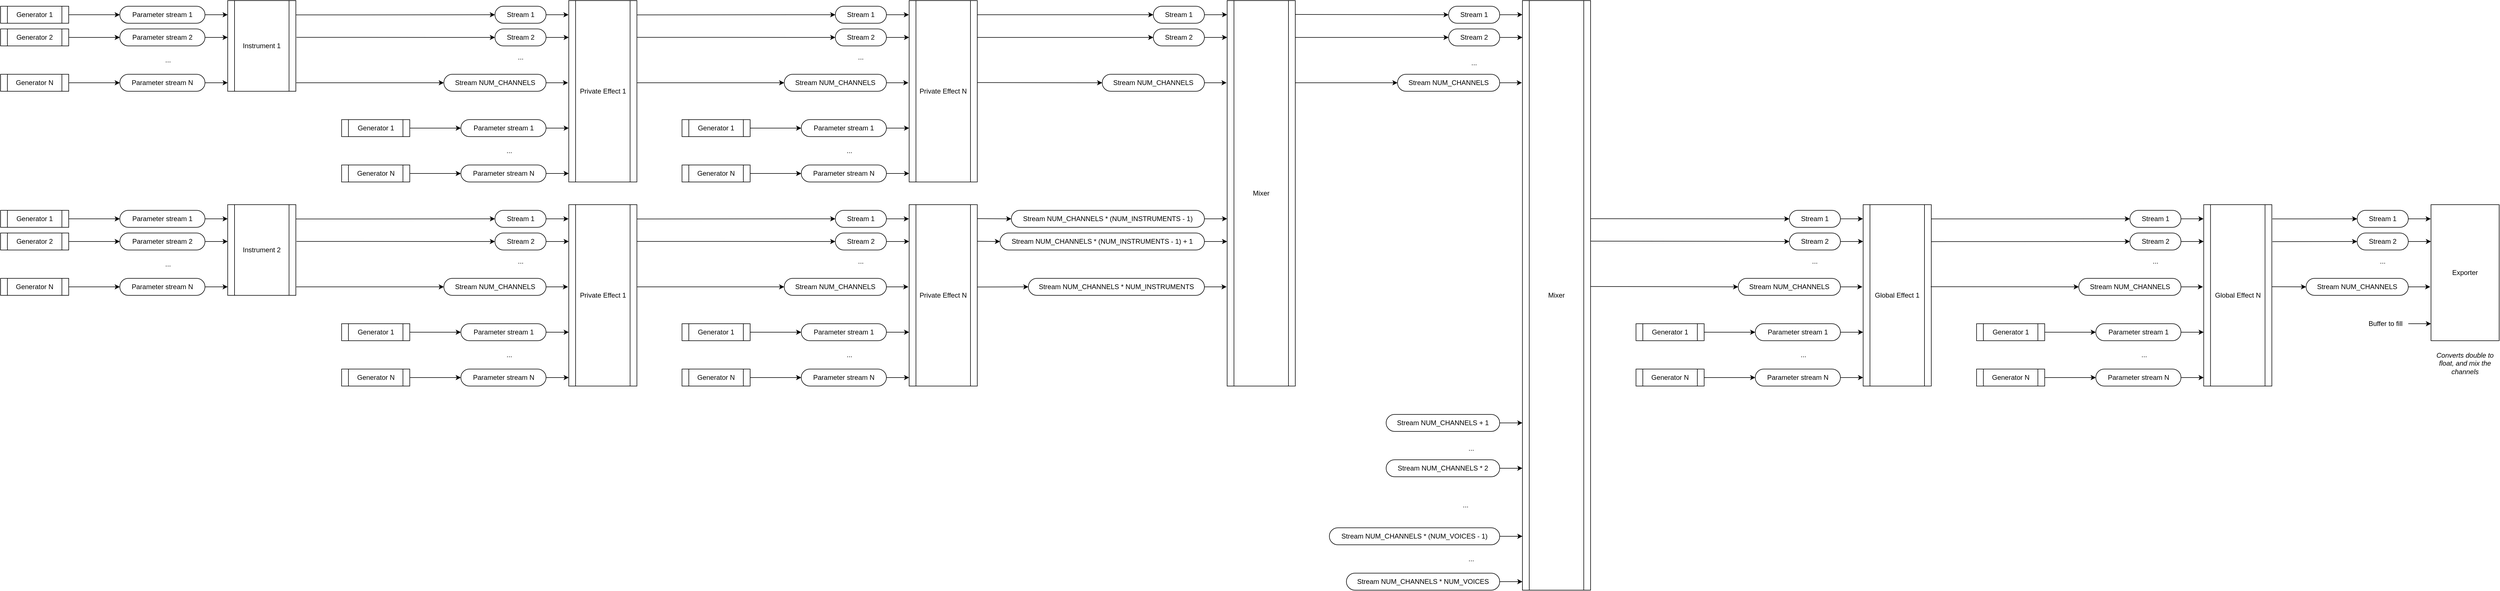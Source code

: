 <mxfile version="12.8.8" type="device"><diagram id="1_DmhCaGnCtng63upso6" name="Page-1"><mxGraphModel dx="6544" dy="3366" grid="1" gridSize="10" guides="1" tooltips="1" connect="1" arrows="1" fold="1" page="1" pageScale="1" pageWidth="827" pageHeight="1169" math="0" shadow="0"><root><mxCell id="0"/><mxCell id="1" parent="0"/><mxCell id="P_JNSoN-QVaHis2Sg9eI-63" style="edgeStyle=orthogonalEdgeStyle;rounded=0;orthogonalLoop=1;jettySize=auto;html=1;exitX=1;exitY=0.5;exitDx=0;exitDy=0;entryX=-0.003;entryY=0.079;entryDx=0;entryDy=0;entryPerimeter=0;" edge="1" parent="1" source="P_JNSoN-QVaHis2Sg9eI-11" target="P_JNSoN-QVaHis2Sg9eI-51"><mxGeometry relative="1" as="geometry"/></mxCell><mxCell id="P_JNSoN-QVaHis2Sg9eI-11" value="Stream 1" style="whiteSpace=wrap;html=1;rounded=1;arcSize=50;align=center;verticalAlign=middle;container=1;recursiveResize=0;strokeWidth=1;autosize=1;spacing=4;treeFolding=1;treeMoving=1;" vertex="1" parent="1"><mxGeometry x="1190" y="330" width="90" height="30" as="geometry"/></mxCell><mxCell id="P_JNSoN-QVaHis2Sg9eI-64" style="edgeStyle=orthogonalEdgeStyle;rounded=0;orthogonalLoop=1;jettySize=auto;html=1;exitX=1;exitY=0.5;exitDx=0;exitDy=0;entryX=0;entryY=0.203;entryDx=0;entryDy=0;entryPerimeter=0;" edge="1" parent="1" source="P_JNSoN-QVaHis2Sg9eI-13" target="P_JNSoN-QVaHis2Sg9eI-51"><mxGeometry relative="1" as="geometry"/></mxCell><mxCell id="P_JNSoN-QVaHis2Sg9eI-13" value="Stream 2" style="whiteSpace=wrap;html=1;rounded=1;arcSize=50;align=center;verticalAlign=middle;container=1;recursiveResize=0;strokeWidth=1;autosize=1;spacing=4;treeFolding=1;treeMoving=1;" vertex="1" parent="1"><mxGeometry x="1190" y="370" width="90" height="30" as="geometry"/></mxCell><mxCell id="P_JNSoN-QVaHis2Sg9eI-14" value="Mixer" style="shape=process;whiteSpace=wrap;html=1;backgroundOutline=1;" vertex="1" parent="1"><mxGeometry x="720" y="-40" width="120" height="1040" as="geometry"/></mxCell><mxCell id="P_JNSoN-QVaHis2Sg9eI-15" value="" style="endArrow=classic;html=1;entryX=0;entryY=0.5;entryDx=0;entryDy=0;exitX=1;exitY=0.37;exitDx=0;exitDy=0;exitPerimeter=0;" edge="1" parent="1" source="P_JNSoN-QVaHis2Sg9eI-14" target="P_JNSoN-QVaHis2Sg9eI-11"><mxGeometry width="50" height="50" relative="1" as="geometry"><mxPoint x="840" y="350" as="sourcePoint"/><mxPoint x="500" y="380" as="targetPoint"/></mxGeometry></mxCell><mxCell id="P_JNSoN-QVaHis2Sg9eI-20" value="" style="endArrow=classic;html=1;entryX=0;entryY=0.5;entryDx=0;entryDy=0;exitX=1;exitY=0.408;exitDx=0;exitDy=0;exitPerimeter=0;" edge="1" parent="1" source="P_JNSoN-QVaHis2Sg9eI-14" target="P_JNSoN-QVaHis2Sg9eI-13"><mxGeometry width="50" height="50" relative="1" as="geometry"><mxPoint x="839" y="430" as="sourcePoint"/><mxPoint x="970" y="340" as="targetPoint"/></mxGeometry></mxCell><mxCell id="P_JNSoN-QVaHis2Sg9eI-39" style="edgeStyle=orthogonalEdgeStyle;rounded=0;orthogonalLoop=1;jettySize=auto;html=1;exitX=1;exitY=0.5;exitDx=0;exitDy=0;entryX=0;entryY=0.083;entryDx=0;entryDy=0;entryPerimeter=0;" edge="1" parent="1" source="P_JNSoN-QVaHis2Sg9eI-21"><mxGeometry relative="1" as="geometry"><mxPoint x="720" y="-15.16" as="targetPoint"/></mxGeometry></mxCell><mxCell id="P_JNSoN-QVaHis2Sg9eI-21" value="Stream 1" style="whiteSpace=wrap;html=1;rounded=1;arcSize=50;align=center;verticalAlign=middle;container=1;recursiveResize=0;strokeWidth=1;autosize=1;spacing=4;treeFolding=1;treeMoving=1;" vertex="1" parent="1"><mxGeometry x="590" y="-30" width="90" height="30" as="geometry"/></mxCell><mxCell id="P_JNSoN-QVaHis2Sg9eI-26" style="edgeStyle=orthogonalEdgeStyle;rounded=0;orthogonalLoop=1;jettySize=auto;html=1;exitX=1;exitY=0.5;exitDx=0;exitDy=0;entryX=0;entryY=0.1;entryDx=0;entryDy=0;entryPerimeter=0;" edge="1" parent="1" source="P_JNSoN-QVaHis2Sg9eI-27"><mxGeometry relative="1" as="geometry"><mxPoint x="720" y="25" as="targetPoint"/></mxGeometry></mxCell><mxCell id="P_JNSoN-QVaHis2Sg9eI-27" value="Stream 2" style="whiteSpace=wrap;html=1;rounded=1;arcSize=50;align=center;verticalAlign=middle;container=1;recursiveResize=0;strokeWidth=1;autosize=1;spacing=4;treeFolding=1;treeMoving=1;" vertex="1" parent="1"><mxGeometry x="590" y="10" width="90" height="30" as="geometry"/></mxCell><mxCell id="P_JNSoN-QVaHis2Sg9eI-36" style="edgeStyle=orthogonalEdgeStyle;rounded=0;orthogonalLoop=1;jettySize=auto;html=1;exitX=1;exitY=0.5;exitDx=0;exitDy=0;entryX=-0.008;entryY=0.302;entryDx=0;entryDy=0;entryPerimeter=0;" edge="1" parent="1" source="P_JNSoN-QVaHis2Sg9eI-29"><mxGeometry relative="1" as="geometry"><mxPoint x="719.04" y="104.96" as="targetPoint"/></mxGeometry></mxCell><mxCell id="P_JNSoN-QVaHis2Sg9eI-29" value="Stream NUM_CHANNELS" style="whiteSpace=wrap;html=1;rounded=1;arcSize=50;align=center;verticalAlign=middle;container=1;recursiveResize=0;strokeWidth=1;autosize=1;spacing=4;treeFolding=1;treeMoving=1;" vertex="1" parent="1"><mxGeometry x="500" y="90" width="180" height="30" as="geometry"/></mxCell><mxCell id="P_JNSoN-QVaHis2Sg9eI-32" style="edgeStyle=orthogonalEdgeStyle;rounded=0;orthogonalLoop=1;jettySize=auto;html=1;exitX=1;exitY=0.5;exitDx=0;exitDy=0;entryX=0;entryY=0.1;entryDx=0;entryDy=0;entryPerimeter=0;" edge="1" parent="1" source="P_JNSoN-QVaHis2Sg9eI-33"><mxGeometry relative="1" as="geometry"><mxPoint x="720" y="905" as="targetPoint"/></mxGeometry></mxCell><mxCell id="P_JNSoN-QVaHis2Sg9eI-33" value="Stream NUM_CHANNELS * (NUM_VOICES - 1)" style="whiteSpace=wrap;html=1;rounded=1;arcSize=50;align=center;verticalAlign=middle;container=1;recursiveResize=0;strokeWidth=1;autosize=1;spacing=4;treeFolding=1;treeMoving=1;" vertex="1" parent="1"><mxGeometry x="380" y="890" width="300" height="30" as="geometry"/></mxCell><mxCell id="P_JNSoN-QVaHis2Sg9eI-34" style="edgeStyle=orthogonalEdgeStyle;rounded=0;orthogonalLoop=1;jettySize=auto;html=1;exitX=1;exitY=0.5;exitDx=0;exitDy=0;entryX=0;entryY=0.1;entryDx=0;entryDy=0;entryPerimeter=0;" edge="1" parent="1" source="P_JNSoN-QVaHis2Sg9eI-35"><mxGeometry relative="1" as="geometry"><mxPoint x="720" y="985" as="targetPoint"/></mxGeometry></mxCell><mxCell id="P_JNSoN-QVaHis2Sg9eI-35" value="Stream NUM_CHANNELS * NUM_VOICES" style="whiteSpace=wrap;html=1;rounded=1;arcSize=50;align=center;verticalAlign=middle;container=1;recursiveResize=0;strokeWidth=1;autosize=1;spacing=4;treeFolding=1;treeMoving=1;" vertex="1" parent="1"><mxGeometry x="410" y="970" width="270" height="30" as="geometry"/></mxCell><mxCell id="P_JNSoN-QVaHis2Sg9eI-40" value="..." style="text;html=1;strokeColor=none;fillColor=none;align=center;verticalAlign=middle;whiteSpace=wrap;rounded=0;" vertex="1" parent="1"><mxGeometry x="615" y="60" width="40" height="20" as="geometry"/></mxCell><mxCell id="P_JNSoN-QVaHis2Sg9eI-43" style="edgeStyle=orthogonalEdgeStyle;rounded=0;orthogonalLoop=1;jettySize=auto;html=1;exitX=1;exitY=0.5;exitDx=0;exitDy=0;entryX=-0.008;entryY=0.302;entryDx=0;entryDy=0;entryPerimeter=0;" edge="1" parent="1" source="P_JNSoN-QVaHis2Sg9eI-44"><mxGeometry relative="1" as="geometry"><mxPoint x="720" y="704.96" as="targetPoint"/></mxGeometry></mxCell><mxCell id="P_JNSoN-QVaHis2Sg9eI-44" value="Stream NUM_CHANNELS + 1" style="whiteSpace=wrap;html=1;rounded=1;arcSize=50;align=center;verticalAlign=middle;container=1;recursiveResize=0;strokeWidth=1;autosize=1;spacing=4;treeFolding=1;treeMoving=1;" vertex="1" parent="1"><mxGeometry x="480" y="690" width="200" height="30" as="geometry"/></mxCell><mxCell id="P_JNSoN-QVaHis2Sg9eI-46" value="..." style="text;html=1;strokeColor=none;fillColor=none;align=center;verticalAlign=middle;whiteSpace=wrap;rounded=0;" vertex="1" parent="1"><mxGeometry x="610" y="740" width="40" height="20" as="geometry"/></mxCell><mxCell id="P_JNSoN-QVaHis2Sg9eI-47" style="edgeStyle=orthogonalEdgeStyle;rounded=0;orthogonalLoop=1;jettySize=auto;html=1;exitX=1;exitY=0.5;exitDx=0;exitDy=0;entryX=-0.008;entryY=0.302;entryDx=0;entryDy=0;entryPerimeter=0;" edge="1" parent="1" source="P_JNSoN-QVaHis2Sg9eI-48"><mxGeometry relative="1" as="geometry"><mxPoint x="720" y="784.96" as="targetPoint"/></mxGeometry></mxCell><mxCell id="P_JNSoN-QVaHis2Sg9eI-48" value="Stream NUM_CHANNELS * 2" style="whiteSpace=wrap;html=1;rounded=1;arcSize=50;align=center;verticalAlign=middle;container=1;recursiveResize=0;strokeWidth=1;autosize=1;spacing=4;treeFolding=1;treeMoving=1;" vertex="1" parent="1"><mxGeometry x="480" y="770" width="200" height="30" as="geometry"/></mxCell><mxCell id="P_JNSoN-QVaHis2Sg9eI-51" value="Global Effect 1" style="shape=process;whiteSpace=wrap;html=1;backgroundOutline=1;" vertex="1" parent="1"><mxGeometry x="1320" y="320" width="120" height="320" as="geometry"/></mxCell><mxCell id="P_JNSoN-QVaHis2Sg9eI-52" value="Generator 1" style="shape=process;whiteSpace=wrap;html=1;backgroundOutline=1;" vertex="1" parent="1"><mxGeometry x="920" y="530" width="120" height="30" as="geometry"/></mxCell><mxCell id="P_JNSoN-QVaHis2Sg9eI-58" value="" style="edgeStyle=orthogonalEdgeStyle;rounded=0;orthogonalLoop=1;jettySize=auto;html=1;" edge="1" parent="1" source="P_JNSoN-QVaHis2Sg9eI-53" target="P_JNSoN-QVaHis2Sg9eI-56"><mxGeometry relative="1" as="geometry"/></mxCell><mxCell id="P_JNSoN-QVaHis2Sg9eI-53" value="Generator N" style="shape=process;whiteSpace=wrap;html=1;backgroundOutline=1;" vertex="1" parent="1"><mxGeometry x="920" y="610" width="120" height="30" as="geometry"/></mxCell><mxCell id="P_JNSoN-QVaHis2Sg9eI-59" style="edgeStyle=orthogonalEdgeStyle;rounded=0;orthogonalLoop=1;jettySize=auto;html=1;exitX=1;exitY=0.5;exitDx=0;exitDy=0;entryX=0;entryY=0.703;entryDx=0;entryDy=0;entryPerimeter=0;" edge="1" parent="1" source="P_JNSoN-QVaHis2Sg9eI-55" target="P_JNSoN-QVaHis2Sg9eI-51"><mxGeometry relative="1" as="geometry"/></mxCell><mxCell id="P_JNSoN-QVaHis2Sg9eI-55" value="Parameter stream 1" style="whiteSpace=wrap;html=1;rounded=1;arcSize=50;align=center;verticalAlign=middle;container=1;recursiveResize=0;strokeWidth=1;autosize=1;spacing=4;treeFolding=1;treeMoving=1;" vertex="1" parent="1"><mxGeometry x="1130" y="530" width="150" height="30" as="geometry"/></mxCell><mxCell id="P_JNSoN-QVaHis2Sg9eI-61" style="edgeStyle=orthogonalEdgeStyle;rounded=0;orthogonalLoop=1;jettySize=auto;html=1;exitX=1;exitY=0.5;exitDx=0;exitDy=0;entryX=0;entryY=0.953;entryDx=0;entryDy=0;entryPerimeter=0;" edge="1" parent="1" source="P_JNSoN-QVaHis2Sg9eI-56" target="P_JNSoN-QVaHis2Sg9eI-51"><mxGeometry relative="1" as="geometry"><mxPoint x="1050" y="630" as="targetPoint"/></mxGeometry></mxCell><mxCell id="P_JNSoN-QVaHis2Sg9eI-56" value="Parameter stream N" style="whiteSpace=wrap;html=1;rounded=1;arcSize=50;align=center;verticalAlign=middle;container=1;recursiveResize=0;strokeWidth=1;autosize=1;spacing=4;treeFolding=1;treeMoving=1;" vertex="1" parent="1"><mxGeometry x="1130" y="610" width="150" height="30" as="geometry"/></mxCell><mxCell id="P_JNSoN-QVaHis2Sg9eI-57" value="" style="endArrow=classic;html=1;exitX=1;exitY=0.5;exitDx=0;exitDy=0;entryX=0;entryY=0.5;entryDx=0;entryDy=0;" edge="1" parent="1" source="P_JNSoN-QVaHis2Sg9eI-52" target="P_JNSoN-QVaHis2Sg9eI-55"><mxGeometry width="50" height="50" relative="1" as="geometry"><mxPoint x="1110" y="730" as="sourcePoint"/><mxPoint x="1160" y="680" as="targetPoint"/></mxGeometry></mxCell><mxCell id="P_JNSoN-QVaHis2Sg9eI-68" style="edgeStyle=orthogonalEdgeStyle;rounded=0;orthogonalLoop=1;jettySize=auto;html=1;exitX=1;exitY=0.5;exitDx=0;exitDy=0;entryX=-0.011;entryY=0.452;entryDx=0;entryDy=0;entryPerimeter=0;" edge="1" parent="1" source="P_JNSoN-QVaHis2Sg9eI-65" target="P_JNSoN-QVaHis2Sg9eI-51"><mxGeometry relative="1" as="geometry"/></mxCell><mxCell id="P_JNSoN-QVaHis2Sg9eI-65" value="Stream NUM_CHANNELS" style="whiteSpace=wrap;html=1;rounded=1;arcSize=50;align=center;verticalAlign=middle;container=1;recursiveResize=0;strokeWidth=1;autosize=1;spacing=4;treeFolding=1;treeMoving=1;" vertex="1" parent="1"><mxGeometry x="1100" y="450" width="180" height="30" as="geometry"/></mxCell><mxCell id="P_JNSoN-QVaHis2Sg9eI-66" value="..." style="text;html=1;strokeColor=none;fillColor=none;align=center;verticalAlign=middle;whiteSpace=wrap;rounded=0;" vertex="1" parent="1"><mxGeometry x="1215" y="410" width="40" height="20" as="geometry"/></mxCell><mxCell id="P_JNSoN-QVaHis2Sg9eI-67" value="..." style="text;html=1;strokeColor=none;fillColor=none;align=center;verticalAlign=middle;whiteSpace=wrap;rounded=0;" vertex="1" parent="1"><mxGeometry x="1195" y="575" width="40" height="20" as="geometry"/></mxCell><mxCell id="P_JNSoN-QVaHis2Sg9eI-69" value="" style="endArrow=classic;html=1;exitX=1;exitY=0.485;exitDx=0;exitDy=0;exitPerimeter=0;entryX=0;entryY=0.5;entryDx=0;entryDy=0;" edge="1" parent="1" source="P_JNSoN-QVaHis2Sg9eI-14" target="P_JNSoN-QVaHis2Sg9eI-65"><mxGeometry width="50" height="50" relative="1" as="geometry"><mxPoint x="870" y="490" as="sourcePoint"/><mxPoint x="920" y="440" as="targetPoint"/></mxGeometry></mxCell><mxCell id="P_JNSoN-QVaHis2Sg9eI-114" value="..." style="text;html=1;strokeColor=none;fillColor=none;align=center;verticalAlign=middle;whiteSpace=wrap;rounded=0;" vertex="1" parent="1"><mxGeometry x="600" y="840" width="40" height="20" as="geometry"/></mxCell><mxCell id="P_JNSoN-QVaHis2Sg9eI-115" style="edgeStyle=orthogonalEdgeStyle;rounded=0;orthogonalLoop=1;jettySize=auto;html=1;exitX=1;exitY=0.5;exitDx=0;exitDy=0;entryX=-0.003;entryY=0.079;entryDx=0;entryDy=0;entryPerimeter=0;" edge="1" parent="1" source="P_JNSoN-QVaHis2Sg9eI-116" target="P_JNSoN-QVaHis2Sg9eI-121"><mxGeometry relative="1" as="geometry"/></mxCell><mxCell id="P_JNSoN-QVaHis2Sg9eI-116" value="Stream 1" style="whiteSpace=wrap;html=1;rounded=1;arcSize=50;align=center;verticalAlign=middle;container=1;recursiveResize=0;strokeWidth=1;autosize=1;spacing=4;treeFolding=1;treeMoving=1;" vertex="1" parent="1"><mxGeometry x="1789.72" y="330" width="90" height="30" as="geometry"/></mxCell><mxCell id="P_JNSoN-QVaHis2Sg9eI-117" style="edgeStyle=orthogonalEdgeStyle;rounded=0;orthogonalLoop=1;jettySize=auto;html=1;exitX=1;exitY=0.5;exitDx=0;exitDy=0;entryX=0;entryY=0.203;entryDx=0;entryDy=0;entryPerimeter=0;" edge="1" parent="1" source="P_JNSoN-QVaHis2Sg9eI-118" target="P_JNSoN-QVaHis2Sg9eI-121"><mxGeometry relative="1" as="geometry"/></mxCell><mxCell id="P_JNSoN-QVaHis2Sg9eI-118" value="Stream 2" style="whiteSpace=wrap;html=1;rounded=1;arcSize=50;align=center;verticalAlign=middle;container=1;recursiveResize=0;strokeWidth=1;autosize=1;spacing=4;treeFolding=1;treeMoving=1;" vertex="1" parent="1"><mxGeometry x="1789.72" y="370" width="90" height="30" as="geometry"/></mxCell><mxCell id="P_JNSoN-QVaHis2Sg9eI-119" value="" style="endArrow=classic;html=1;entryX=0;entryY=0.5;entryDx=0;entryDy=0;exitX=1.003;exitY=0.433;exitDx=0;exitDy=0;exitPerimeter=0;" edge="1" parent="1" target="P_JNSoN-QVaHis2Sg9eI-116"><mxGeometry width="50" height="50" relative="1" as="geometry"><mxPoint x="1440.08" y="345.16" as="sourcePoint"/><mxPoint x="1099.72" y="380" as="targetPoint"/></mxGeometry></mxCell><mxCell id="P_JNSoN-QVaHis2Sg9eI-120" value="" style="endArrow=classic;html=1;entryX=0;entryY=0.5;entryDx=0;entryDy=0;exitX=1.003;exitY=0.51;exitDx=0;exitDy=0;exitPerimeter=0;" edge="1" parent="1" target="P_JNSoN-QVaHis2Sg9eI-118"><mxGeometry width="50" height="50" relative="1" as="geometry"><mxPoint x="1440.08" y="385.2" as="sourcePoint"/><mxPoint x="1569.72" y="340" as="targetPoint"/></mxGeometry></mxCell><mxCell id="P_JNSoN-QVaHis2Sg9eI-121" value="Global Effect N" style="shape=process;whiteSpace=wrap;html=1;backgroundOutline=1;" vertex="1" parent="1"><mxGeometry x="1919.72" y="320" width="120" height="320" as="geometry"/></mxCell><mxCell id="P_JNSoN-QVaHis2Sg9eI-122" value="Generator 1" style="shape=process;whiteSpace=wrap;html=1;backgroundOutline=1;" vertex="1" parent="1"><mxGeometry x="1519.72" y="530" width="120" height="30" as="geometry"/></mxCell><mxCell id="P_JNSoN-QVaHis2Sg9eI-123" value="" style="edgeStyle=orthogonalEdgeStyle;rounded=0;orthogonalLoop=1;jettySize=auto;html=1;" edge="1" parent="1" source="P_JNSoN-QVaHis2Sg9eI-124" target="P_JNSoN-QVaHis2Sg9eI-128"><mxGeometry relative="1" as="geometry"/></mxCell><mxCell id="P_JNSoN-QVaHis2Sg9eI-124" value="Generator N" style="shape=process;whiteSpace=wrap;html=1;backgroundOutline=1;" vertex="1" parent="1"><mxGeometry x="1519.72" y="610" width="120" height="30" as="geometry"/></mxCell><mxCell id="P_JNSoN-QVaHis2Sg9eI-125" style="edgeStyle=orthogonalEdgeStyle;rounded=0;orthogonalLoop=1;jettySize=auto;html=1;exitX=1;exitY=0.5;exitDx=0;exitDy=0;entryX=0;entryY=0.703;entryDx=0;entryDy=0;entryPerimeter=0;" edge="1" parent="1" source="P_JNSoN-QVaHis2Sg9eI-126" target="P_JNSoN-QVaHis2Sg9eI-121"><mxGeometry relative="1" as="geometry"/></mxCell><mxCell id="P_JNSoN-QVaHis2Sg9eI-126" value="Parameter stream 1" style="whiteSpace=wrap;html=1;rounded=1;arcSize=50;align=center;verticalAlign=middle;container=1;recursiveResize=0;strokeWidth=1;autosize=1;spacing=4;treeFolding=1;treeMoving=1;" vertex="1" parent="1"><mxGeometry x="1729.72" y="530" width="150" height="30" as="geometry"/></mxCell><mxCell id="P_JNSoN-QVaHis2Sg9eI-127" style="edgeStyle=orthogonalEdgeStyle;rounded=0;orthogonalLoop=1;jettySize=auto;html=1;exitX=1;exitY=0.5;exitDx=0;exitDy=0;entryX=0;entryY=0.953;entryDx=0;entryDy=0;entryPerimeter=0;" edge="1" parent="1" source="P_JNSoN-QVaHis2Sg9eI-128" target="P_JNSoN-QVaHis2Sg9eI-121"><mxGeometry relative="1" as="geometry"><mxPoint x="1649.72" y="630" as="targetPoint"/></mxGeometry></mxCell><mxCell id="P_JNSoN-QVaHis2Sg9eI-128" value="Parameter stream N" style="whiteSpace=wrap;html=1;rounded=1;arcSize=50;align=center;verticalAlign=middle;container=1;recursiveResize=0;strokeWidth=1;autosize=1;spacing=4;treeFolding=1;treeMoving=1;" vertex="1" parent="1"><mxGeometry x="1729.72" y="610" width="150" height="30" as="geometry"/></mxCell><mxCell id="P_JNSoN-QVaHis2Sg9eI-129" value="" style="endArrow=classic;html=1;exitX=1;exitY=0.5;exitDx=0;exitDy=0;entryX=0;entryY=0.5;entryDx=0;entryDy=0;" edge="1" parent="1" source="P_JNSoN-QVaHis2Sg9eI-122" target="P_JNSoN-QVaHis2Sg9eI-126"><mxGeometry width="50" height="50" relative="1" as="geometry"><mxPoint x="1709.72" y="730" as="sourcePoint"/><mxPoint x="1759.72" y="680" as="targetPoint"/></mxGeometry></mxCell><mxCell id="P_JNSoN-QVaHis2Sg9eI-130" style="edgeStyle=orthogonalEdgeStyle;rounded=0;orthogonalLoop=1;jettySize=auto;html=1;exitX=1;exitY=0.5;exitDx=0;exitDy=0;entryX=-0.011;entryY=0.452;entryDx=0;entryDy=0;entryPerimeter=0;" edge="1" parent="1" source="P_JNSoN-QVaHis2Sg9eI-131" target="P_JNSoN-QVaHis2Sg9eI-121"><mxGeometry relative="1" as="geometry"/></mxCell><mxCell id="P_JNSoN-QVaHis2Sg9eI-131" value="Stream NUM_CHANNELS" style="whiteSpace=wrap;html=1;rounded=1;arcSize=50;align=center;verticalAlign=middle;container=1;recursiveResize=0;strokeWidth=1;autosize=1;spacing=4;treeFolding=1;treeMoving=1;" vertex="1" parent="1"><mxGeometry x="1699.72" y="450" width="180" height="30" as="geometry"/></mxCell><mxCell id="P_JNSoN-QVaHis2Sg9eI-132" value="..." style="text;html=1;strokeColor=none;fillColor=none;align=center;verticalAlign=middle;whiteSpace=wrap;rounded=0;" vertex="1" parent="1"><mxGeometry x="1814.72" y="410" width="40" height="20" as="geometry"/></mxCell><mxCell id="P_JNSoN-QVaHis2Sg9eI-133" value="..." style="text;html=1;strokeColor=none;fillColor=none;align=center;verticalAlign=middle;whiteSpace=wrap;rounded=0;" vertex="1" parent="1"><mxGeometry x="1794.72" y="575" width="40" height="20" as="geometry"/></mxCell><mxCell id="P_JNSoN-QVaHis2Sg9eI-134" value="" style="endArrow=classic;html=1;exitX=0.994;exitY=0.663;exitDx=0;exitDy=0;exitPerimeter=0;entryX=0;entryY=0.5;entryDx=0;entryDy=0;" edge="1" parent="1" target="P_JNSoN-QVaHis2Sg9eI-131"><mxGeometry width="50" height="50" relative="1" as="geometry"><mxPoint x="1439.0" y="464.76" as="sourcePoint"/><mxPoint x="1519.72" y="440" as="targetPoint"/></mxGeometry></mxCell><mxCell id="P_JNSoN-QVaHis2Sg9eI-135" value="..." style="text;html=1;strokeColor=none;fillColor=none;align=center;verticalAlign=middle;whiteSpace=wrap;rounded=0;" vertex="1" parent="1"><mxGeometry x="610" y="935" width="40" height="20" as="geometry"/></mxCell><mxCell id="P_JNSoN-QVaHis2Sg9eI-136" style="edgeStyle=orthogonalEdgeStyle;rounded=0;orthogonalLoop=1;jettySize=auto;html=1;exitX=1;exitY=0.5;exitDx=0;exitDy=0;entryX=-0.003;entryY=0.079;entryDx=0;entryDy=0;entryPerimeter=0;" edge="1" parent="1" source="P_JNSoN-QVaHis2Sg9eI-137"><mxGeometry relative="1" as="geometry"><mxPoint x="2319.64" y="345.28" as="targetPoint"/></mxGeometry></mxCell><mxCell id="P_JNSoN-QVaHis2Sg9eI-137" value="Stream 1" style="whiteSpace=wrap;html=1;rounded=1;arcSize=50;align=center;verticalAlign=middle;container=1;recursiveResize=0;strokeWidth=1;autosize=1;spacing=4;treeFolding=1;treeMoving=1;" vertex="1" parent="1"><mxGeometry x="2190" y="330" width="90" height="30" as="geometry"/></mxCell><mxCell id="P_JNSoN-QVaHis2Sg9eI-138" style="edgeStyle=orthogonalEdgeStyle;rounded=0;orthogonalLoop=1;jettySize=auto;html=1;exitX=1;exitY=0.5;exitDx=0;exitDy=0;entryX=0;entryY=0.203;entryDx=0;entryDy=0;entryPerimeter=0;" edge="1" parent="1" source="P_JNSoN-QVaHis2Sg9eI-139"><mxGeometry relative="1" as="geometry"><mxPoint x="2320.0" y="384.96" as="targetPoint"/></mxGeometry></mxCell><mxCell id="P_JNSoN-QVaHis2Sg9eI-139" value="Stream 2" style="whiteSpace=wrap;html=1;rounded=1;arcSize=50;align=center;verticalAlign=middle;container=1;recursiveResize=0;strokeWidth=1;autosize=1;spacing=4;treeFolding=1;treeMoving=1;" vertex="1" parent="1"><mxGeometry x="2190" y="370" width="90" height="30" as="geometry"/></mxCell><mxCell id="P_JNSoN-QVaHis2Sg9eI-140" value="" style="endArrow=classic;html=1;entryX=0;entryY=0.5;entryDx=0;entryDy=0;exitX=1.003;exitY=0.433;exitDx=0;exitDy=0;exitPerimeter=0;" edge="1" parent="1" target="P_JNSoN-QVaHis2Sg9eI-137"><mxGeometry width="50" height="50" relative="1" as="geometry"><mxPoint x="2040.8" y="345.16" as="sourcePoint"/><mxPoint x="1700.44" y="380" as="targetPoint"/></mxGeometry></mxCell><mxCell id="P_JNSoN-QVaHis2Sg9eI-141" value="" style="endArrow=classic;html=1;entryX=0;entryY=0.5;entryDx=0;entryDy=0;exitX=1.003;exitY=0.51;exitDx=0;exitDy=0;exitPerimeter=0;" edge="1" parent="1" target="P_JNSoN-QVaHis2Sg9eI-139"><mxGeometry width="50" height="50" relative="1" as="geometry"><mxPoint x="2040.8" y="385.2" as="sourcePoint"/><mxPoint x="2170.44" y="340" as="targetPoint"/></mxGeometry></mxCell><mxCell id="P_JNSoN-QVaHis2Sg9eI-142" style="edgeStyle=orthogonalEdgeStyle;rounded=0;orthogonalLoop=1;jettySize=auto;html=1;exitX=1;exitY=0.5;exitDx=0;exitDy=0;entryX=-0.011;entryY=0.452;entryDx=0;entryDy=0;entryPerimeter=0;" edge="1" parent="1" source="P_JNSoN-QVaHis2Sg9eI-143"><mxGeometry relative="1" as="geometry"><mxPoint x="2318.68" y="464.64" as="targetPoint"/></mxGeometry></mxCell><mxCell id="P_JNSoN-QVaHis2Sg9eI-143" value="Stream NUM_CHANNELS" style="whiteSpace=wrap;html=1;rounded=1;arcSize=50;align=center;verticalAlign=middle;container=1;recursiveResize=0;strokeWidth=1;autosize=1;spacing=4;treeFolding=1;treeMoving=1;" vertex="1" parent="1"><mxGeometry x="2100" y="450" width="180" height="30" as="geometry"/></mxCell><mxCell id="P_JNSoN-QVaHis2Sg9eI-144" value="..." style="text;html=1;strokeColor=none;fillColor=none;align=center;verticalAlign=middle;whiteSpace=wrap;rounded=0;" vertex="1" parent="1"><mxGeometry x="2215" y="410" width="40" height="20" as="geometry"/></mxCell><mxCell id="P_JNSoN-QVaHis2Sg9eI-145" value="" style="endArrow=classic;html=1;exitX=0.994;exitY=0.663;exitDx=0;exitDy=0;exitPerimeter=0;entryX=0;entryY=0.5;entryDx=0;entryDy=0;" edge="1" parent="1" target="P_JNSoN-QVaHis2Sg9eI-143"><mxGeometry width="50" height="50" relative="1" as="geometry"><mxPoint x="2039.72" y="464.76" as="sourcePoint"/><mxPoint x="2120.44" y="440" as="targetPoint"/></mxGeometry></mxCell><mxCell id="P_JNSoN-QVaHis2Sg9eI-146" value="Converts double to float, and mix the channels" style="text;html=1;strokeColor=none;fillColor=none;align=center;verticalAlign=middle;whiteSpace=wrap;rounded=0;fontStyle=2" vertex="1" parent="1"><mxGeometry x="2320" y="575" width="120" height="50" as="geometry"/></mxCell><mxCell id="P_JNSoN-QVaHis2Sg9eI-147" value="Exporter" style="rounded=0;whiteSpace=wrap;html=1;" vertex="1" parent="1"><mxGeometry x="2320" y="320" width="120" height="240" as="geometry"/></mxCell><mxCell id="P_JNSoN-QVaHis2Sg9eI-148" value="Buffer to fill" style="text;html=1;strokeColor=none;fillColor=none;align=center;verticalAlign=middle;whiteSpace=wrap;rounded=0;" vertex="1" parent="1"><mxGeometry x="2200" y="520" width="80" height="20" as="geometry"/></mxCell><mxCell id="P_JNSoN-QVaHis2Sg9eI-150" value="" style="endArrow=classic;html=1;exitX=1;exitY=0.5;exitDx=0;exitDy=0;" edge="1" parent="1" source="P_JNSoN-QVaHis2Sg9eI-148"><mxGeometry width="50" height="50" relative="1" as="geometry"><mxPoint x="2280" y="600" as="sourcePoint"/><mxPoint x="2320" y="530" as="targetPoint"/></mxGeometry></mxCell><mxCell id="P_JNSoN-QVaHis2Sg9eI-160" value="" style="endArrow=classic;html=1;entryX=0;entryY=0.5;entryDx=0;entryDy=0;" edge="1" parent="1" target="P_JNSoN-QVaHis2Sg9eI-27"><mxGeometry width="50" height="50" relative="1" as="geometry"><mxPoint x="320" y="25" as="sourcePoint"/><mxPoint x="370" y="160" as="targetPoint"/></mxGeometry></mxCell><mxCell id="P_JNSoN-QVaHis2Sg9eI-161" value="" style="endArrow=classic;html=1;entryX=0;entryY=0.5;entryDx=0;entryDy=0;" edge="1" parent="1" target="P_JNSoN-QVaHis2Sg9eI-29"><mxGeometry width="50" height="50" relative="1" as="geometry"><mxPoint x="319" y="105" as="sourcePoint"/><mxPoint x="430" y="290" as="targetPoint"/></mxGeometry></mxCell><mxCell id="P_JNSoN-QVaHis2Sg9eI-166" value="" style="endArrow=classic;html=1;entryX=0;entryY=0.5;entryDx=0;entryDy=0;exitX=1.001;exitY=0.036;exitDx=0;exitDy=0;exitPerimeter=0;" edge="1" parent="1" source="P_JNSoN-QVaHis2Sg9eI-153" target="P_JNSoN-QVaHis2Sg9eI-21"><mxGeometry width="50" height="50" relative="1" as="geometry"><mxPoint x="330" y="-15" as="sourcePoint"/><mxPoint x="490" y="250" as="targetPoint"/></mxGeometry></mxCell><mxCell id="P_JNSoN-QVaHis2Sg9eI-167" style="edgeStyle=orthogonalEdgeStyle;rounded=0;orthogonalLoop=1;jettySize=auto;html=1;exitX=1;exitY=0.5;exitDx=0;exitDy=0;entryX=0;entryY=0.083;entryDx=0;entryDy=0;entryPerimeter=0;" edge="1" parent="1" source="P_JNSoN-QVaHis2Sg9eI-168"><mxGeometry relative="1" as="geometry"><mxPoint x="200" y="-15.16" as="targetPoint"/></mxGeometry></mxCell><mxCell id="P_JNSoN-QVaHis2Sg9eI-168" value="Stream 1" style="whiteSpace=wrap;html=1;rounded=1;arcSize=50;align=center;verticalAlign=middle;container=1;recursiveResize=0;strokeWidth=1;autosize=1;spacing=4;treeFolding=1;treeMoving=1;" vertex="1" parent="1"><mxGeometry x="70" y="-30" width="90" height="30" as="geometry"/></mxCell><mxCell id="P_JNSoN-QVaHis2Sg9eI-169" style="edgeStyle=orthogonalEdgeStyle;rounded=0;orthogonalLoop=1;jettySize=auto;html=1;exitX=1;exitY=0.5;exitDx=0;exitDy=0;entryX=0;entryY=0.1;entryDx=0;entryDy=0;entryPerimeter=0;" edge="1" parent="1" source="P_JNSoN-QVaHis2Sg9eI-170"><mxGeometry relative="1" as="geometry"><mxPoint x="200" y="25" as="targetPoint"/></mxGeometry></mxCell><mxCell id="P_JNSoN-QVaHis2Sg9eI-170" value="Stream 2" style="whiteSpace=wrap;html=1;rounded=1;arcSize=50;align=center;verticalAlign=middle;container=1;recursiveResize=0;strokeWidth=1;autosize=1;spacing=4;treeFolding=1;treeMoving=1;" vertex="1" parent="1"><mxGeometry x="70" y="10" width="90" height="30" as="geometry"/></mxCell><mxCell id="P_JNSoN-QVaHis2Sg9eI-171" style="edgeStyle=orthogonalEdgeStyle;rounded=0;orthogonalLoop=1;jettySize=auto;html=1;exitX=1;exitY=0.5;exitDx=0;exitDy=0;entryX=-0.008;entryY=0.302;entryDx=0;entryDy=0;entryPerimeter=0;" edge="1" parent="1" source="P_JNSoN-QVaHis2Sg9eI-172"><mxGeometry relative="1" as="geometry"><mxPoint x="199.04" y="104.96" as="targetPoint"/></mxGeometry></mxCell><mxCell id="P_JNSoN-QVaHis2Sg9eI-172" value="Stream NUM_CHANNELS" style="whiteSpace=wrap;html=1;rounded=1;arcSize=50;align=center;verticalAlign=middle;container=1;recursiveResize=0;strokeWidth=1;autosize=1;spacing=4;treeFolding=1;treeMoving=1;" vertex="1" parent="1"><mxGeometry x="-20" y="90" width="180" height="30" as="geometry"/></mxCell><mxCell id="P_JNSoN-QVaHis2Sg9eI-173" style="edgeStyle=orthogonalEdgeStyle;rounded=0;orthogonalLoop=1;jettySize=auto;html=1;exitX=1;exitY=0.5;exitDx=0;exitDy=0;entryX=0;entryY=0.083;entryDx=0;entryDy=0;entryPerimeter=0;" edge="1" parent="1" source="P_JNSoN-QVaHis2Sg9eI-174"><mxGeometry relative="1" as="geometry"><mxPoint x="200" y="344.84" as="targetPoint"/></mxGeometry></mxCell><mxCell id="P_JNSoN-QVaHis2Sg9eI-174" value="Stream NUM_CHANNELS * (NUM_INSTRUMENTS - 1)" style="whiteSpace=wrap;html=1;rounded=1;arcSize=50;align=center;verticalAlign=middle;container=1;recursiveResize=0;strokeWidth=1;autosize=1;spacing=4;treeFolding=1;treeMoving=1;" vertex="1" parent="1"><mxGeometry x="-180" y="330" width="340" height="30" as="geometry"/></mxCell><mxCell id="P_JNSoN-QVaHis2Sg9eI-175" style="edgeStyle=orthogonalEdgeStyle;rounded=0;orthogonalLoop=1;jettySize=auto;html=1;exitX=1;exitY=0.5;exitDx=0;exitDy=0;entryX=0;entryY=0.1;entryDx=0;entryDy=0;entryPerimeter=0;" edge="1" parent="1" source="P_JNSoN-QVaHis2Sg9eI-176"><mxGeometry relative="1" as="geometry"><mxPoint x="200" y="385" as="targetPoint"/></mxGeometry></mxCell><mxCell id="P_JNSoN-QVaHis2Sg9eI-176" value="Stream NUM_CHANNELS * (NUM_INSTRUMENTS - 1) + 1" style="whiteSpace=wrap;html=1;rounded=1;arcSize=50;align=center;verticalAlign=middle;container=1;recursiveResize=0;strokeWidth=1;autosize=1;spacing=4;treeFolding=1;treeMoving=1;" vertex="1" parent="1"><mxGeometry x="-200" y="370" width="360" height="30" as="geometry"/></mxCell><mxCell id="P_JNSoN-QVaHis2Sg9eI-177" style="edgeStyle=orthogonalEdgeStyle;rounded=0;orthogonalLoop=1;jettySize=auto;html=1;exitX=1;exitY=0.5;exitDx=0;exitDy=0;entryX=-0.008;entryY=0.302;entryDx=0;entryDy=0;entryPerimeter=0;" edge="1" parent="1" source="P_JNSoN-QVaHis2Sg9eI-178"><mxGeometry relative="1" as="geometry"><mxPoint x="199.04" y="464.96" as="targetPoint"/></mxGeometry></mxCell><mxCell id="P_JNSoN-QVaHis2Sg9eI-178" value="Stream NUM_CHANNELS * NUM_INSTRUMENTS" style="whiteSpace=wrap;html=1;rounded=1;arcSize=50;align=center;verticalAlign=middle;container=1;recursiveResize=0;strokeWidth=1;autosize=1;spacing=4;treeFolding=1;treeMoving=1;" vertex="1" parent="1"><mxGeometry x="-150" y="450" width="310" height="30" as="geometry"/></mxCell><mxCell id="P_JNSoN-QVaHis2Sg9eI-179" value="Private Effect N" style="shape=process;whiteSpace=wrap;html=1;backgroundOutline=1;" vertex="1" parent="1"><mxGeometry x="-360" y="-40" width="120" height="320" as="geometry"/></mxCell><mxCell id="P_JNSoN-QVaHis2Sg9eI-181" style="edgeStyle=orthogonalEdgeStyle;rounded=0;orthogonalLoop=1;jettySize=auto;html=1;exitX=1;exitY=0.5;exitDx=0;exitDy=0;entryX=-0.003;entryY=0.079;entryDx=0;entryDy=0;entryPerimeter=0;" edge="1" parent="1" source="P_JNSoN-QVaHis2Sg9eI-182"><mxGeometry relative="1" as="geometry"><mxPoint x="-360.36" y="-14.72" as="targetPoint"/></mxGeometry></mxCell><mxCell id="P_JNSoN-QVaHis2Sg9eI-182" value="Stream 1" style="whiteSpace=wrap;html=1;rounded=1;arcSize=50;align=center;verticalAlign=middle;container=1;recursiveResize=0;strokeWidth=1;autosize=1;spacing=4;treeFolding=1;treeMoving=1;" vertex="1" parent="1"><mxGeometry x="-490" y="-30" width="90" height="30" as="geometry"/></mxCell><mxCell id="P_JNSoN-QVaHis2Sg9eI-183" style="edgeStyle=orthogonalEdgeStyle;rounded=0;orthogonalLoop=1;jettySize=auto;html=1;exitX=1;exitY=0.5;exitDx=0;exitDy=0;entryX=0;entryY=0.203;entryDx=0;entryDy=0;entryPerimeter=0;" edge="1" parent="1" source="P_JNSoN-QVaHis2Sg9eI-184"><mxGeometry relative="1" as="geometry"><mxPoint x="-360" y="24.96" as="targetPoint"/></mxGeometry></mxCell><mxCell id="P_JNSoN-QVaHis2Sg9eI-184" value="Stream 2" style="whiteSpace=wrap;html=1;rounded=1;arcSize=50;align=center;verticalAlign=middle;container=1;recursiveResize=0;strokeWidth=1;autosize=1;spacing=4;treeFolding=1;treeMoving=1;" vertex="1" parent="1"><mxGeometry x="-490" y="10" width="90" height="30" as="geometry"/></mxCell><mxCell id="P_JNSoN-QVaHis2Sg9eI-185" value="" style="endArrow=classic;html=1;entryX=0;entryY=0.5;entryDx=0;entryDy=0;exitX=0.995;exitY=0.256;exitDx=0;exitDy=0;exitPerimeter=0;" edge="1" parent="1" target="P_JNSoN-QVaHis2Sg9eI-182"><mxGeometry width="50" height="50" relative="1" as="geometry"><mxPoint x="-840.6" y="-14.72" as="sourcePoint"/><mxPoint x="-1180" y="20" as="targetPoint"/></mxGeometry></mxCell><mxCell id="P_JNSoN-QVaHis2Sg9eI-186" value="" style="endArrow=classic;html=1;entryX=0;entryY=0.5;entryDx=0;entryDy=0;exitX=1.005;exitY=0.301;exitDx=0;exitDy=0;exitPerimeter=0;" edge="1" parent="1" target="P_JNSoN-QVaHis2Sg9eI-184"><mxGeometry width="50" height="50" relative="1" as="geometry"><mxPoint x="-839.4" y="24.88" as="sourcePoint"/><mxPoint x="-710" y="-20" as="targetPoint"/></mxGeometry></mxCell><mxCell id="P_JNSoN-QVaHis2Sg9eI-187" value="Generator 1" style="shape=process;whiteSpace=wrap;html=1;backgroundOutline=1;" vertex="1" parent="1"><mxGeometry x="-760" y="170" width="120" height="30" as="geometry"/></mxCell><mxCell id="P_JNSoN-QVaHis2Sg9eI-188" value="" style="edgeStyle=orthogonalEdgeStyle;rounded=0;orthogonalLoop=1;jettySize=auto;html=1;" edge="1" parent="1" source="P_JNSoN-QVaHis2Sg9eI-189" target="P_JNSoN-QVaHis2Sg9eI-193"><mxGeometry relative="1" as="geometry"/></mxCell><mxCell id="P_JNSoN-QVaHis2Sg9eI-189" value="Generator N" style="shape=process;whiteSpace=wrap;html=1;backgroundOutline=1;" vertex="1" parent="1"><mxGeometry x="-760" y="250" width="120" height="30" as="geometry"/></mxCell><mxCell id="P_JNSoN-QVaHis2Sg9eI-190" style="edgeStyle=orthogonalEdgeStyle;rounded=0;orthogonalLoop=1;jettySize=auto;html=1;exitX=1;exitY=0.5;exitDx=0;exitDy=0;entryX=0;entryY=0.703;entryDx=0;entryDy=0;entryPerimeter=0;" edge="1" parent="1" source="P_JNSoN-QVaHis2Sg9eI-191"><mxGeometry relative="1" as="geometry"><mxPoint x="-360" y="184.96" as="targetPoint"/></mxGeometry></mxCell><mxCell id="P_JNSoN-QVaHis2Sg9eI-191" value="Parameter stream 1" style="whiteSpace=wrap;html=1;rounded=1;arcSize=50;align=center;verticalAlign=middle;container=1;recursiveResize=0;strokeWidth=1;autosize=1;spacing=4;treeFolding=1;treeMoving=1;" vertex="1" parent="1"><mxGeometry x="-550" y="170" width="150" height="30" as="geometry"/></mxCell><mxCell id="P_JNSoN-QVaHis2Sg9eI-192" style="edgeStyle=orthogonalEdgeStyle;rounded=0;orthogonalLoop=1;jettySize=auto;html=1;exitX=1;exitY=0.5;exitDx=0;exitDy=0;entryX=0;entryY=0.953;entryDx=0;entryDy=0;entryPerimeter=0;" edge="1" parent="1" source="P_JNSoN-QVaHis2Sg9eI-193"><mxGeometry relative="1" as="geometry"><mxPoint x="-360" y="264.96" as="targetPoint"/></mxGeometry></mxCell><mxCell id="P_JNSoN-QVaHis2Sg9eI-193" value="Parameter stream N" style="whiteSpace=wrap;html=1;rounded=1;arcSize=50;align=center;verticalAlign=middle;container=1;recursiveResize=0;strokeWidth=1;autosize=1;spacing=4;treeFolding=1;treeMoving=1;" vertex="1" parent="1"><mxGeometry x="-550" y="250" width="150" height="30" as="geometry"/></mxCell><mxCell id="P_JNSoN-QVaHis2Sg9eI-194" value="" style="endArrow=classic;html=1;exitX=1;exitY=0.5;exitDx=0;exitDy=0;entryX=0;entryY=0.5;entryDx=0;entryDy=0;" edge="1" parent="1" source="P_JNSoN-QVaHis2Sg9eI-187" target="P_JNSoN-QVaHis2Sg9eI-191"><mxGeometry width="50" height="50" relative="1" as="geometry"><mxPoint x="-570" y="370" as="sourcePoint"/><mxPoint x="-520" y="320" as="targetPoint"/></mxGeometry></mxCell><mxCell id="P_JNSoN-QVaHis2Sg9eI-195" style="edgeStyle=orthogonalEdgeStyle;rounded=0;orthogonalLoop=1;jettySize=auto;html=1;exitX=1;exitY=0.5;exitDx=0;exitDy=0;entryX=-0.011;entryY=0.452;entryDx=0;entryDy=0;entryPerimeter=0;" edge="1" parent="1" source="P_JNSoN-QVaHis2Sg9eI-196"><mxGeometry relative="1" as="geometry"><mxPoint x="-361.32" y="104.64" as="targetPoint"/></mxGeometry></mxCell><mxCell id="P_JNSoN-QVaHis2Sg9eI-196" value="Stream NUM_CHANNELS" style="whiteSpace=wrap;html=1;rounded=1;arcSize=50;align=center;verticalAlign=middle;container=1;recursiveResize=0;strokeWidth=1;autosize=1;spacing=4;treeFolding=1;treeMoving=1;" vertex="1" parent="1"><mxGeometry x="-580" y="90" width="180" height="30" as="geometry"/></mxCell><mxCell id="P_JNSoN-QVaHis2Sg9eI-197" value="..." style="text;html=1;strokeColor=none;fillColor=none;align=center;verticalAlign=middle;whiteSpace=wrap;rounded=0;" vertex="1" parent="1"><mxGeometry x="-465" y="50" width="40" height="20" as="geometry"/></mxCell><mxCell id="P_JNSoN-QVaHis2Sg9eI-198" value="..." style="text;html=1;strokeColor=none;fillColor=none;align=center;verticalAlign=middle;whiteSpace=wrap;rounded=0;" vertex="1" parent="1"><mxGeometry x="-485" y="215" width="40" height="20" as="geometry"/></mxCell><mxCell id="P_JNSoN-QVaHis2Sg9eI-199" value="" style="endArrow=classic;html=1;exitX=1.002;exitY=0.392;exitDx=0;exitDy=0;exitPerimeter=0;entryX=0;entryY=0.5;entryDx=0;entryDy=0;" edge="1" parent="1" target="P_JNSoN-QVaHis2Sg9eI-196"><mxGeometry width="50" height="50" relative="1" as="geometry"><mxPoint x="-839.76" y="104.96" as="sourcePoint"/><mxPoint x="-760" y="80" as="targetPoint"/></mxGeometry></mxCell><mxCell id="P_JNSoN-QVaHis2Sg9eI-200" value="Private Effect 1" style="shape=process;whiteSpace=wrap;html=1;backgroundOutline=1;" vertex="1" parent="1"><mxGeometry x="-959.4" y="-40" width="120" height="320" as="geometry"/></mxCell><mxCell id="P_JNSoN-QVaHis2Sg9eI-201" style="edgeStyle=orthogonalEdgeStyle;rounded=0;orthogonalLoop=1;jettySize=auto;html=1;exitX=1;exitY=0.5;exitDx=0;exitDy=0;entryX=-0.003;entryY=0.079;entryDx=0;entryDy=0;entryPerimeter=0;" edge="1" parent="1" source="P_JNSoN-QVaHis2Sg9eI-202"><mxGeometry relative="1" as="geometry"><mxPoint x="-959.76" y="-14.72" as="targetPoint"/></mxGeometry></mxCell><mxCell id="P_JNSoN-QVaHis2Sg9eI-202" value="Stream 1" style="whiteSpace=wrap;html=1;rounded=1;arcSize=50;align=center;verticalAlign=middle;container=1;recursiveResize=0;strokeWidth=1;autosize=1;spacing=4;treeFolding=1;treeMoving=1;" vertex="1" parent="1"><mxGeometry x="-1089.4" y="-30" width="90" height="30" as="geometry"/></mxCell><mxCell id="P_JNSoN-QVaHis2Sg9eI-203" style="edgeStyle=orthogonalEdgeStyle;rounded=0;orthogonalLoop=1;jettySize=auto;html=1;exitX=1;exitY=0.5;exitDx=0;exitDy=0;entryX=0;entryY=0.203;entryDx=0;entryDy=0;entryPerimeter=0;" edge="1" parent="1" source="P_JNSoN-QVaHis2Sg9eI-204"><mxGeometry relative="1" as="geometry"><mxPoint x="-959.4" y="24.96" as="targetPoint"/></mxGeometry></mxCell><mxCell id="P_JNSoN-QVaHis2Sg9eI-204" value="Stream 2" style="whiteSpace=wrap;html=1;rounded=1;arcSize=50;align=center;verticalAlign=middle;container=1;recursiveResize=0;strokeWidth=1;autosize=1;spacing=4;treeFolding=1;treeMoving=1;" vertex="1" parent="1"><mxGeometry x="-1089.4" y="10" width="90" height="30" as="geometry"/></mxCell><mxCell id="P_JNSoN-QVaHis2Sg9eI-205" value="" style="endArrow=classic;html=1;entryX=0;entryY=0.5;entryDx=0;entryDy=0;exitX=0.995;exitY=0.256;exitDx=0;exitDy=0;exitPerimeter=0;" edge="1" parent="1" target="P_JNSoN-QVaHis2Sg9eI-202"><mxGeometry width="50" height="50" relative="1" as="geometry"><mxPoint x="-1440.0" y="-14.72" as="sourcePoint"/><mxPoint x="-1779.4" y="20" as="targetPoint"/></mxGeometry></mxCell><mxCell id="P_JNSoN-QVaHis2Sg9eI-206" value="" style="endArrow=classic;html=1;entryX=0;entryY=0.5;entryDx=0;entryDy=0;exitX=1.005;exitY=0.301;exitDx=0;exitDy=0;exitPerimeter=0;" edge="1" parent="1" target="P_JNSoN-QVaHis2Sg9eI-204"><mxGeometry width="50" height="50" relative="1" as="geometry"><mxPoint x="-1438.8" y="24.88" as="sourcePoint"/><mxPoint x="-1309.4" y="-20" as="targetPoint"/></mxGeometry></mxCell><mxCell id="P_JNSoN-QVaHis2Sg9eI-207" value="Generator 1" style="shape=process;whiteSpace=wrap;html=1;backgroundOutline=1;" vertex="1" parent="1"><mxGeometry x="-1359.4" y="170" width="120" height="30" as="geometry"/></mxCell><mxCell id="P_JNSoN-QVaHis2Sg9eI-208" value="" style="edgeStyle=orthogonalEdgeStyle;rounded=0;orthogonalLoop=1;jettySize=auto;html=1;" edge="1" parent="1" source="P_JNSoN-QVaHis2Sg9eI-209" target="P_JNSoN-QVaHis2Sg9eI-213"><mxGeometry relative="1" as="geometry"/></mxCell><mxCell id="P_JNSoN-QVaHis2Sg9eI-209" value="Generator N" style="shape=process;whiteSpace=wrap;html=1;backgroundOutline=1;" vertex="1" parent="1"><mxGeometry x="-1359.4" y="250" width="120" height="30" as="geometry"/></mxCell><mxCell id="P_JNSoN-QVaHis2Sg9eI-210" style="edgeStyle=orthogonalEdgeStyle;rounded=0;orthogonalLoop=1;jettySize=auto;html=1;exitX=1;exitY=0.5;exitDx=0;exitDy=0;entryX=0;entryY=0.703;entryDx=0;entryDy=0;entryPerimeter=0;" edge="1" parent="1" source="P_JNSoN-QVaHis2Sg9eI-211"><mxGeometry relative="1" as="geometry"><mxPoint x="-959.4" y="184.96" as="targetPoint"/></mxGeometry></mxCell><mxCell id="P_JNSoN-QVaHis2Sg9eI-211" value="Parameter stream 1" style="whiteSpace=wrap;html=1;rounded=1;arcSize=50;align=center;verticalAlign=middle;container=1;recursiveResize=0;strokeWidth=1;autosize=1;spacing=4;treeFolding=1;treeMoving=1;" vertex="1" parent="1"><mxGeometry x="-1149.4" y="170" width="150" height="30" as="geometry"/></mxCell><mxCell id="P_JNSoN-QVaHis2Sg9eI-212" style="edgeStyle=orthogonalEdgeStyle;rounded=0;orthogonalLoop=1;jettySize=auto;html=1;exitX=1;exitY=0.5;exitDx=0;exitDy=0;entryX=0;entryY=0.953;entryDx=0;entryDy=0;entryPerimeter=0;" edge="1" parent="1" source="P_JNSoN-QVaHis2Sg9eI-213"><mxGeometry relative="1" as="geometry"><mxPoint x="-959.4" y="264.96" as="targetPoint"/></mxGeometry></mxCell><mxCell id="P_JNSoN-QVaHis2Sg9eI-213" value="Parameter stream N" style="whiteSpace=wrap;html=1;rounded=1;arcSize=50;align=center;verticalAlign=middle;container=1;recursiveResize=0;strokeWidth=1;autosize=1;spacing=4;treeFolding=1;treeMoving=1;" vertex="1" parent="1"><mxGeometry x="-1149.4" y="250" width="150" height="30" as="geometry"/></mxCell><mxCell id="P_JNSoN-QVaHis2Sg9eI-214" value="" style="endArrow=classic;html=1;exitX=1;exitY=0.5;exitDx=0;exitDy=0;entryX=0;entryY=0.5;entryDx=0;entryDy=0;" edge="1" parent="1" source="P_JNSoN-QVaHis2Sg9eI-207" target="P_JNSoN-QVaHis2Sg9eI-211"><mxGeometry width="50" height="50" relative="1" as="geometry"><mxPoint x="-1169.4" y="370" as="sourcePoint"/><mxPoint x="-1119.4" y="320" as="targetPoint"/></mxGeometry></mxCell><mxCell id="P_JNSoN-QVaHis2Sg9eI-215" style="edgeStyle=orthogonalEdgeStyle;rounded=0;orthogonalLoop=1;jettySize=auto;html=1;exitX=1;exitY=0.5;exitDx=0;exitDy=0;entryX=-0.011;entryY=0.452;entryDx=0;entryDy=0;entryPerimeter=0;" edge="1" parent="1" source="P_JNSoN-QVaHis2Sg9eI-216"><mxGeometry relative="1" as="geometry"><mxPoint x="-960.72" y="104.64" as="targetPoint"/></mxGeometry></mxCell><mxCell id="P_JNSoN-QVaHis2Sg9eI-216" value="Stream NUM_CHANNELS" style="whiteSpace=wrap;html=1;rounded=1;arcSize=50;align=center;verticalAlign=middle;container=1;recursiveResize=0;strokeWidth=1;autosize=1;spacing=4;treeFolding=1;treeMoving=1;" vertex="1" parent="1"><mxGeometry x="-1179.4" y="90" width="180" height="30" as="geometry"/></mxCell><mxCell id="P_JNSoN-QVaHis2Sg9eI-217" value="..." style="text;html=1;strokeColor=none;fillColor=none;align=center;verticalAlign=middle;whiteSpace=wrap;rounded=0;" vertex="1" parent="1"><mxGeometry x="-1064.4" y="50" width="40" height="20" as="geometry"/></mxCell><mxCell id="P_JNSoN-QVaHis2Sg9eI-218" value="..." style="text;html=1;strokeColor=none;fillColor=none;align=center;verticalAlign=middle;whiteSpace=wrap;rounded=0;" vertex="1" parent="1"><mxGeometry x="-1084.4" y="215" width="40" height="20" as="geometry"/></mxCell><mxCell id="P_JNSoN-QVaHis2Sg9eI-219" value="" style="endArrow=classic;html=1;exitX=1.002;exitY=0.392;exitDx=0;exitDy=0;exitPerimeter=0;entryX=0;entryY=0.5;entryDx=0;entryDy=0;" edge="1" parent="1" target="P_JNSoN-QVaHis2Sg9eI-216"><mxGeometry width="50" height="50" relative="1" as="geometry"><mxPoint x="-1439.16" y="104.96" as="sourcePoint"/><mxPoint x="-1359.4" y="80" as="targetPoint"/></mxGeometry></mxCell><mxCell id="P_JNSoN-QVaHis2Sg9eI-220" value="Instrument 1" style="shape=process;whiteSpace=wrap;html=1;backgroundOutline=1;" vertex="1" parent="1"><mxGeometry x="-1560" y="-40" width="120" height="160" as="geometry"/></mxCell><mxCell id="P_JNSoN-QVaHis2Sg9eI-221" value="Generator 2" style="shape=process;whiteSpace=wrap;html=1;backgroundOutline=1;" vertex="1" parent="1"><mxGeometry x="-1960" y="10" width="120" height="30" as="geometry"/></mxCell><mxCell id="P_JNSoN-QVaHis2Sg9eI-222" value="" style="edgeStyle=orthogonalEdgeStyle;rounded=0;orthogonalLoop=1;jettySize=auto;html=1;" edge="1" parent="1" source="P_JNSoN-QVaHis2Sg9eI-223" target="P_JNSoN-QVaHis2Sg9eI-227"><mxGeometry relative="1" as="geometry"/></mxCell><mxCell id="P_JNSoN-QVaHis2Sg9eI-223" value="Generator N" style="shape=process;whiteSpace=wrap;html=1;backgroundOutline=1;" vertex="1" parent="1"><mxGeometry x="-1960" y="90" width="120" height="30" as="geometry"/></mxCell><mxCell id="P_JNSoN-QVaHis2Sg9eI-224" style="edgeStyle=orthogonalEdgeStyle;rounded=0;orthogonalLoop=1;jettySize=auto;html=1;exitX=1;exitY=0.5;exitDx=0;exitDy=0;entryX=0;entryY=0.703;entryDx=0;entryDy=0;entryPerimeter=0;" edge="1" parent="1" source="P_JNSoN-QVaHis2Sg9eI-225"><mxGeometry relative="1" as="geometry"><mxPoint x="-1560" y="24.96" as="targetPoint"/></mxGeometry></mxCell><mxCell id="P_JNSoN-QVaHis2Sg9eI-225" value="Parameter stream 2" style="whiteSpace=wrap;html=1;rounded=1;arcSize=50;align=center;verticalAlign=middle;container=1;recursiveResize=0;strokeWidth=1;autosize=1;spacing=4;treeFolding=1;treeMoving=1;" vertex="1" parent="1"><mxGeometry x="-1750" y="10" width="150" height="30" as="geometry"/></mxCell><mxCell id="P_JNSoN-QVaHis2Sg9eI-226" style="edgeStyle=orthogonalEdgeStyle;rounded=0;orthogonalLoop=1;jettySize=auto;html=1;exitX=1;exitY=0.5;exitDx=0;exitDy=0;entryX=0;entryY=0.953;entryDx=0;entryDy=0;entryPerimeter=0;" edge="1" parent="1" source="P_JNSoN-QVaHis2Sg9eI-227"><mxGeometry relative="1" as="geometry"><mxPoint x="-1560" y="104.96" as="targetPoint"/></mxGeometry></mxCell><mxCell id="P_JNSoN-QVaHis2Sg9eI-227" value="Parameter stream N" style="whiteSpace=wrap;html=1;rounded=1;arcSize=50;align=center;verticalAlign=middle;container=1;recursiveResize=0;strokeWidth=1;autosize=1;spacing=4;treeFolding=1;treeMoving=1;" vertex="1" parent="1"><mxGeometry x="-1750" y="90" width="150" height="30" as="geometry"/></mxCell><mxCell id="P_JNSoN-QVaHis2Sg9eI-228" value="" style="endArrow=classic;html=1;exitX=1;exitY=0.5;exitDx=0;exitDy=0;entryX=0;entryY=0.5;entryDx=0;entryDy=0;" edge="1" parent="1" source="P_JNSoN-QVaHis2Sg9eI-221" target="P_JNSoN-QVaHis2Sg9eI-225"><mxGeometry width="50" height="50" relative="1" as="geometry"><mxPoint x="-1770" y="210" as="sourcePoint"/><mxPoint x="-1720" y="160" as="targetPoint"/></mxGeometry></mxCell><mxCell id="P_JNSoN-QVaHis2Sg9eI-229" value="..." style="text;html=1;strokeColor=none;fillColor=none;align=center;verticalAlign=middle;whiteSpace=wrap;rounded=0;" vertex="1" parent="1"><mxGeometry x="-1685" y="55" width="40" height="20" as="geometry"/></mxCell><mxCell id="P_JNSoN-QVaHis2Sg9eI-230" value="Generator 1" style="shape=process;whiteSpace=wrap;html=1;backgroundOutline=1;" vertex="1" parent="1"><mxGeometry x="-1960" y="-30" width="120" height="30" as="geometry"/></mxCell><mxCell id="P_JNSoN-QVaHis2Sg9eI-231" style="edgeStyle=orthogonalEdgeStyle;rounded=0;orthogonalLoop=1;jettySize=auto;html=1;exitX=1;exitY=0.5;exitDx=0;exitDy=0;entryX=0;entryY=0.703;entryDx=0;entryDy=0;entryPerimeter=0;" edge="1" parent="1" source="P_JNSoN-QVaHis2Sg9eI-232"><mxGeometry relative="1" as="geometry"><mxPoint x="-1560" y="-15.04" as="targetPoint"/></mxGeometry></mxCell><mxCell id="P_JNSoN-QVaHis2Sg9eI-232" value="Parameter stream 1" style="whiteSpace=wrap;html=1;rounded=1;arcSize=50;align=center;verticalAlign=middle;container=1;recursiveResize=0;strokeWidth=1;autosize=1;spacing=4;treeFolding=1;treeMoving=1;" vertex="1" parent="1"><mxGeometry x="-1750" y="-30" width="150" height="30" as="geometry"/></mxCell><mxCell id="P_JNSoN-QVaHis2Sg9eI-233" value="" style="endArrow=classic;html=1;exitX=1;exitY=0.5;exitDx=0;exitDy=0;entryX=0;entryY=0.5;entryDx=0;entryDy=0;" edge="1" parent="1" source="P_JNSoN-QVaHis2Sg9eI-230" target="P_JNSoN-QVaHis2Sg9eI-232"><mxGeometry width="50" height="50" relative="1" as="geometry"><mxPoint x="-1770" y="170" as="sourcePoint"/><mxPoint x="-1720" y="120" as="targetPoint"/></mxGeometry></mxCell><mxCell id="P_JNSoN-QVaHis2Sg9eI-153" value="Mixer" style="shape=process;whiteSpace=wrap;html=1;backgroundOutline=1;" vertex="1" parent="1"><mxGeometry x="200" y="-40" width="120" height="680" as="geometry"/></mxCell><mxCell id="P_JNSoN-QVaHis2Sg9eI-235" value="" style="endArrow=classic;html=1;entryX=0;entryY=0.5;entryDx=0;entryDy=0;exitX=1.001;exitY=0.078;exitDx=0;exitDy=0;exitPerimeter=0;" edge="1" parent="1" source="P_JNSoN-QVaHis2Sg9eI-179" target="P_JNSoN-QVaHis2Sg9eI-168"><mxGeometry width="50" height="50" relative="1" as="geometry"><mxPoint x="-80" y="-15" as="sourcePoint"/><mxPoint x="30" y="-10" as="targetPoint"/></mxGeometry></mxCell><mxCell id="P_JNSoN-QVaHis2Sg9eI-236" value="" style="endArrow=classic;html=1;entryX=0;entryY=0.5;entryDx=0;entryDy=0;exitX=1.001;exitY=0.203;exitDx=0;exitDy=0;exitPerimeter=0;" edge="1" parent="1" source="P_JNSoN-QVaHis2Sg9eI-179" target="P_JNSoN-QVaHis2Sg9eI-170"><mxGeometry width="50" height="50" relative="1" as="geometry"><mxPoint x="-80" y="24.71" as="sourcePoint"/><mxPoint x="70" y="24.71" as="targetPoint"/></mxGeometry></mxCell><mxCell id="P_JNSoN-QVaHis2Sg9eI-237" value="" style="endArrow=classic;html=1;entryX=0;entryY=0.5;entryDx=0;entryDy=0;exitX=1.005;exitY=0.452;exitDx=0;exitDy=0;exitPerimeter=0;" edge="1" parent="1" source="P_JNSoN-QVaHis2Sg9eI-179" target="P_JNSoN-QVaHis2Sg9eI-172"><mxGeometry width="50" height="50" relative="1" as="geometry"><mxPoint x="-80" y="104.71" as="sourcePoint"/><mxPoint x="70" y="105" as="targetPoint"/></mxGeometry></mxCell><mxCell id="P_JNSoN-QVaHis2Sg9eI-239" value="Private Effect N" style="shape=process;whiteSpace=wrap;html=1;backgroundOutline=1;" vertex="1" parent="1"><mxGeometry x="-360" y="320" width="120" height="320" as="geometry"/></mxCell><mxCell id="P_JNSoN-QVaHis2Sg9eI-240" style="edgeStyle=orthogonalEdgeStyle;rounded=0;orthogonalLoop=1;jettySize=auto;html=1;exitX=1;exitY=0.5;exitDx=0;exitDy=0;entryX=-0.003;entryY=0.079;entryDx=0;entryDy=0;entryPerimeter=0;" edge="1" parent="1" source="P_JNSoN-QVaHis2Sg9eI-241"><mxGeometry relative="1" as="geometry"><mxPoint x="-360.36" y="345.28" as="targetPoint"/></mxGeometry></mxCell><mxCell id="P_JNSoN-QVaHis2Sg9eI-241" value="Stream 1" style="whiteSpace=wrap;html=1;rounded=1;arcSize=50;align=center;verticalAlign=middle;container=1;recursiveResize=0;strokeWidth=1;autosize=1;spacing=4;treeFolding=1;treeMoving=1;" vertex="1" parent="1"><mxGeometry x="-490" y="330" width="90" height="30" as="geometry"/></mxCell><mxCell id="P_JNSoN-QVaHis2Sg9eI-242" style="edgeStyle=orthogonalEdgeStyle;rounded=0;orthogonalLoop=1;jettySize=auto;html=1;exitX=1;exitY=0.5;exitDx=0;exitDy=0;entryX=0;entryY=0.203;entryDx=0;entryDy=0;entryPerimeter=0;" edge="1" parent="1" source="P_JNSoN-QVaHis2Sg9eI-243"><mxGeometry relative="1" as="geometry"><mxPoint x="-360" y="384.96" as="targetPoint"/></mxGeometry></mxCell><mxCell id="P_JNSoN-QVaHis2Sg9eI-243" value="Stream 2" style="whiteSpace=wrap;html=1;rounded=1;arcSize=50;align=center;verticalAlign=middle;container=1;recursiveResize=0;strokeWidth=1;autosize=1;spacing=4;treeFolding=1;treeMoving=1;" vertex="1" parent="1"><mxGeometry x="-490" y="370" width="90" height="30" as="geometry"/></mxCell><mxCell id="P_JNSoN-QVaHis2Sg9eI-244" value="" style="endArrow=classic;html=1;entryX=0;entryY=0.5;entryDx=0;entryDy=0;exitX=0.995;exitY=0.256;exitDx=0;exitDy=0;exitPerimeter=0;" edge="1" parent="1" target="P_JNSoN-QVaHis2Sg9eI-241"><mxGeometry width="50" height="50" relative="1" as="geometry"><mxPoint x="-840.6" y="345.28" as="sourcePoint"/><mxPoint x="-1180" y="380" as="targetPoint"/></mxGeometry></mxCell><mxCell id="P_JNSoN-QVaHis2Sg9eI-245" value="" style="endArrow=classic;html=1;entryX=0;entryY=0.5;entryDx=0;entryDy=0;exitX=1.005;exitY=0.301;exitDx=0;exitDy=0;exitPerimeter=0;" edge="1" parent="1" target="P_JNSoN-QVaHis2Sg9eI-243"><mxGeometry width="50" height="50" relative="1" as="geometry"><mxPoint x="-839.4" y="384.88" as="sourcePoint"/><mxPoint x="-710" y="340" as="targetPoint"/></mxGeometry></mxCell><mxCell id="P_JNSoN-QVaHis2Sg9eI-246" value="Generator 1" style="shape=process;whiteSpace=wrap;html=1;backgroundOutline=1;" vertex="1" parent="1"><mxGeometry x="-760" y="530" width="120" height="30" as="geometry"/></mxCell><mxCell id="P_JNSoN-QVaHis2Sg9eI-247" value="" style="edgeStyle=orthogonalEdgeStyle;rounded=0;orthogonalLoop=1;jettySize=auto;html=1;" edge="1" parent="1" source="P_JNSoN-QVaHis2Sg9eI-248" target="P_JNSoN-QVaHis2Sg9eI-252"><mxGeometry relative="1" as="geometry"/></mxCell><mxCell id="P_JNSoN-QVaHis2Sg9eI-248" value="Generator N" style="shape=process;whiteSpace=wrap;html=1;backgroundOutline=1;" vertex="1" parent="1"><mxGeometry x="-760" y="610" width="120" height="30" as="geometry"/></mxCell><mxCell id="P_JNSoN-QVaHis2Sg9eI-249" style="edgeStyle=orthogonalEdgeStyle;rounded=0;orthogonalLoop=1;jettySize=auto;html=1;exitX=1;exitY=0.5;exitDx=0;exitDy=0;entryX=0;entryY=0.703;entryDx=0;entryDy=0;entryPerimeter=0;" edge="1" parent="1" source="P_JNSoN-QVaHis2Sg9eI-250"><mxGeometry relative="1" as="geometry"><mxPoint x="-360" y="544.96" as="targetPoint"/></mxGeometry></mxCell><mxCell id="P_JNSoN-QVaHis2Sg9eI-250" value="Parameter stream 1" style="whiteSpace=wrap;html=1;rounded=1;arcSize=50;align=center;verticalAlign=middle;container=1;recursiveResize=0;strokeWidth=1;autosize=1;spacing=4;treeFolding=1;treeMoving=1;" vertex="1" parent="1"><mxGeometry x="-550" y="530" width="150" height="30" as="geometry"/></mxCell><mxCell id="P_JNSoN-QVaHis2Sg9eI-251" style="edgeStyle=orthogonalEdgeStyle;rounded=0;orthogonalLoop=1;jettySize=auto;html=1;exitX=1;exitY=0.5;exitDx=0;exitDy=0;entryX=0;entryY=0.953;entryDx=0;entryDy=0;entryPerimeter=0;" edge="1" parent="1" source="P_JNSoN-QVaHis2Sg9eI-252"><mxGeometry relative="1" as="geometry"><mxPoint x="-360" y="624.96" as="targetPoint"/></mxGeometry></mxCell><mxCell id="P_JNSoN-QVaHis2Sg9eI-252" value="Parameter stream N" style="whiteSpace=wrap;html=1;rounded=1;arcSize=50;align=center;verticalAlign=middle;container=1;recursiveResize=0;strokeWidth=1;autosize=1;spacing=4;treeFolding=1;treeMoving=1;" vertex="1" parent="1"><mxGeometry x="-550" y="610" width="150" height="30" as="geometry"/></mxCell><mxCell id="P_JNSoN-QVaHis2Sg9eI-253" value="" style="endArrow=classic;html=1;exitX=1;exitY=0.5;exitDx=0;exitDy=0;entryX=0;entryY=0.5;entryDx=0;entryDy=0;" edge="1" parent="1" source="P_JNSoN-QVaHis2Sg9eI-246" target="P_JNSoN-QVaHis2Sg9eI-250"><mxGeometry width="50" height="50" relative="1" as="geometry"><mxPoint x="-570" y="730" as="sourcePoint"/><mxPoint x="-520" y="680" as="targetPoint"/></mxGeometry></mxCell><mxCell id="P_JNSoN-QVaHis2Sg9eI-254" style="edgeStyle=orthogonalEdgeStyle;rounded=0;orthogonalLoop=1;jettySize=auto;html=1;exitX=1;exitY=0.5;exitDx=0;exitDy=0;entryX=-0.011;entryY=0.452;entryDx=0;entryDy=0;entryPerimeter=0;" edge="1" parent="1" source="P_JNSoN-QVaHis2Sg9eI-255"><mxGeometry relative="1" as="geometry"><mxPoint x="-361.32" y="464.64" as="targetPoint"/></mxGeometry></mxCell><mxCell id="P_JNSoN-QVaHis2Sg9eI-255" value="Stream NUM_CHANNELS" style="whiteSpace=wrap;html=1;rounded=1;arcSize=50;align=center;verticalAlign=middle;container=1;recursiveResize=0;strokeWidth=1;autosize=1;spacing=4;treeFolding=1;treeMoving=1;" vertex="1" parent="1"><mxGeometry x="-580" y="450" width="180" height="30" as="geometry"/></mxCell><mxCell id="P_JNSoN-QVaHis2Sg9eI-256" value="..." style="text;html=1;strokeColor=none;fillColor=none;align=center;verticalAlign=middle;whiteSpace=wrap;rounded=0;" vertex="1" parent="1"><mxGeometry x="-465" y="410" width="40" height="20" as="geometry"/></mxCell><mxCell id="P_JNSoN-QVaHis2Sg9eI-257" value="..." style="text;html=1;strokeColor=none;fillColor=none;align=center;verticalAlign=middle;whiteSpace=wrap;rounded=0;" vertex="1" parent="1"><mxGeometry x="-485" y="575" width="40" height="20" as="geometry"/></mxCell><mxCell id="P_JNSoN-QVaHis2Sg9eI-258" value="" style="endArrow=classic;html=1;exitX=1.002;exitY=0.392;exitDx=0;exitDy=0;exitPerimeter=0;entryX=0;entryY=0.5;entryDx=0;entryDy=0;" edge="1" parent="1" target="P_JNSoN-QVaHis2Sg9eI-255"><mxGeometry width="50" height="50" relative="1" as="geometry"><mxPoint x="-839.76" y="464.96" as="sourcePoint"/><mxPoint x="-760" y="440" as="targetPoint"/></mxGeometry></mxCell><mxCell id="P_JNSoN-QVaHis2Sg9eI-259" value="Private Effect 1" style="shape=process;whiteSpace=wrap;html=1;backgroundOutline=1;" vertex="1" parent="1"><mxGeometry x="-959.4" y="320" width="120" height="320" as="geometry"/></mxCell><mxCell id="P_JNSoN-QVaHis2Sg9eI-260" style="edgeStyle=orthogonalEdgeStyle;rounded=0;orthogonalLoop=1;jettySize=auto;html=1;exitX=1;exitY=0.5;exitDx=0;exitDy=0;entryX=-0.003;entryY=0.079;entryDx=0;entryDy=0;entryPerimeter=0;" edge="1" parent="1" source="P_JNSoN-QVaHis2Sg9eI-261"><mxGeometry relative="1" as="geometry"><mxPoint x="-959.76" y="345.28" as="targetPoint"/></mxGeometry></mxCell><mxCell id="P_JNSoN-QVaHis2Sg9eI-261" value="Stream 1" style="whiteSpace=wrap;html=1;rounded=1;arcSize=50;align=center;verticalAlign=middle;container=1;recursiveResize=0;strokeWidth=1;autosize=1;spacing=4;treeFolding=1;treeMoving=1;" vertex="1" parent="1"><mxGeometry x="-1089.4" y="330" width="90" height="30" as="geometry"/></mxCell><mxCell id="P_JNSoN-QVaHis2Sg9eI-262" style="edgeStyle=orthogonalEdgeStyle;rounded=0;orthogonalLoop=1;jettySize=auto;html=1;exitX=1;exitY=0.5;exitDx=0;exitDy=0;entryX=0;entryY=0.203;entryDx=0;entryDy=0;entryPerimeter=0;" edge="1" parent="1" source="P_JNSoN-QVaHis2Sg9eI-263"><mxGeometry relative="1" as="geometry"><mxPoint x="-959.4" y="384.96" as="targetPoint"/></mxGeometry></mxCell><mxCell id="P_JNSoN-QVaHis2Sg9eI-263" value="Stream 2" style="whiteSpace=wrap;html=1;rounded=1;arcSize=50;align=center;verticalAlign=middle;container=1;recursiveResize=0;strokeWidth=1;autosize=1;spacing=4;treeFolding=1;treeMoving=1;" vertex="1" parent="1"><mxGeometry x="-1089.4" y="370" width="90" height="30" as="geometry"/></mxCell><mxCell id="P_JNSoN-QVaHis2Sg9eI-264" value="" style="endArrow=classic;html=1;entryX=0;entryY=0.5;entryDx=0;entryDy=0;exitX=0.995;exitY=0.256;exitDx=0;exitDy=0;exitPerimeter=0;" edge="1" parent="1" target="P_JNSoN-QVaHis2Sg9eI-261"><mxGeometry width="50" height="50" relative="1" as="geometry"><mxPoint x="-1440.0" y="345.28" as="sourcePoint"/><mxPoint x="-1779.4" y="380" as="targetPoint"/></mxGeometry></mxCell><mxCell id="P_JNSoN-QVaHis2Sg9eI-265" value="" style="endArrow=classic;html=1;entryX=0;entryY=0.5;entryDx=0;entryDy=0;exitX=1.005;exitY=0.301;exitDx=0;exitDy=0;exitPerimeter=0;" edge="1" parent="1" target="P_JNSoN-QVaHis2Sg9eI-263"><mxGeometry width="50" height="50" relative="1" as="geometry"><mxPoint x="-1438.8" y="384.88" as="sourcePoint"/><mxPoint x="-1309.4" y="340" as="targetPoint"/></mxGeometry></mxCell><mxCell id="P_JNSoN-QVaHis2Sg9eI-266" value="Generator 1" style="shape=process;whiteSpace=wrap;html=1;backgroundOutline=1;" vertex="1" parent="1"><mxGeometry x="-1359.4" y="530" width="120" height="30" as="geometry"/></mxCell><mxCell id="P_JNSoN-QVaHis2Sg9eI-267" value="" style="edgeStyle=orthogonalEdgeStyle;rounded=0;orthogonalLoop=1;jettySize=auto;html=1;" edge="1" parent="1" source="P_JNSoN-QVaHis2Sg9eI-268" target="P_JNSoN-QVaHis2Sg9eI-272"><mxGeometry relative="1" as="geometry"/></mxCell><mxCell id="P_JNSoN-QVaHis2Sg9eI-268" value="Generator N" style="shape=process;whiteSpace=wrap;html=1;backgroundOutline=1;" vertex="1" parent="1"><mxGeometry x="-1359.4" y="610" width="120" height="30" as="geometry"/></mxCell><mxCell id="P_JNSoN-QVaHis2Sg9eI-269" style="edgeStyle=orthogonalEdgeStyle;rounded=0;orthogonalLoop=1;jettySize=auto;html=1;exitX=1;exitY=0.5;exitDx=0;exitDy=0;entryX=0;entryY=0.703;entryDx=0;entryDy=0;entryPerimeter=0;" edge="1" parent="1" source="P_JNSoN-QVaHis2Sg9eI-270"><mxGeometry relative="1" as="geometry"><mxPoint x="-959.4" y="544.96" as="targetPoint"/></mxGeometry></mxCell><mxCell id="P_JNSoN-QVaHis2Sg9eI-270" value="Parameter stream 1" style="whiteSpace=wrap;html=1;rounded=1;arcSize=50;align=center;verticalAlign=middle;container=1;recursiveResize=0;strokeWidth=1;autosize=1;spacing=4;treeFolding=1;treeMoving=1;" vertex="1" parent="1"><mxGeometry x="-1149.4" y="530" width="150" height="30" as="geometry"/></mxCell><mxCell id="P_JNSoN-QVaHis2Sg9eI-271" style="edgeStyle=orthogonalEdgeStyle;rounded=0;orthogonalLoop=1;jettySize=auto;html=1;exitX=1;exitY=0.5;exitDx=0;exitDy=0;entryX=0;entryY=0.953;entryDx=0;entryDy=0;entryPerimeter=0;" edge="1" parent="1" source="P_JNSoN-QVaHis2Sg9eI-272"><mxGeometry relative="1" as="geometry"><mxPoint x="-959.4" y="624.96" as="targetPoint"/></mxGeometry></mxCell><mxCell id="P_JNSoN-QVaHis2Sg9eI-272" value="Parameter stream N" style="whiteSpace=wrap;html=1;rounded=1;arcSize=50;align=center;verticalAlign=middle;container=1;recursiveResize=0;strokeWidth=1;autosize=1;spacing=4;treeFolding=1;treeMoving=1;" vertex="1" parent="1"><mxGeometry x="-1149.4" y="610" width="150" height="30" as="geometry"/></mxCell><mxCell id="P_JNSoN-QVaHis2Sg9eI-273" value="" style="endArrow=classic;html=1;exitX=1;exitY=0.5;exitDx=0;exitDy=0;entryX=0;entryY=0.5;entryDx=0;entryDy=0;" edge="1" parent="1" source="P_JNSoN-QVaHis2Sg9eI-266" target="P_JNSoN-QVaHis2Sg9eI-270"><mxGeometry width="50" height="50" relative="1" as="geometry"><mxPoint x="-1169.4" y="730" as="sourcePoint"/><mxPoint x="-1119.4" y="680" as="targetPoint"/></mxGeometry></mxCell><mxCell id="P_JNSoN-QVaHis2Sg9eI-274" style="edgeStyle=orthogonalEdgeStyle;rounded=0;orthogonalLoop=1;jettySize=auto;html=1;exitX=1;exitY=0.5;exitDx=0;exitDy=0;entryX=-0.011;entryY=0.452;entryDx=0;entryDy=0;entryPerimeter=0;" edge="1" parent="1" source="P_JNSoN-QVaHis2Sg9eI-275"><mxGeometry relative="1" as="geometry"><mxPoint x="-960.72" y="464.64" as="targetPoint"/></mxGeometry></mxCell><mxCell id="P_JNSoN-QVaHis2Sg9eI-275" value="Stream NUM_CHANNELS" style="whiteSpace=wrap;html=1;rounded=1;arcSize=50;align=center;verticalAlign=middle;container=1;recursiveResize=0;strokeWidth=1;autosize=1;spacing=4;treeFolding=1;treeMoving=1;" vertex="1" parent="1"><mxGeometry x="-1179.4" y="450" width="180" height="30" as="geometry"/></mxCell><mxCell id="P_JNSoN-QVaHis2Sg9eI-276" value="..." style="text;html=1;strokeColor=none;fillColor=none;align=center;verticalAlign=middle;whiteSpace=wrap;rounded=0;" vertex="1" parent="1"><mxGeometry x="-1064.4" y="410" width="40" height="20" as="geometry"/></mxCell><mxCell id="P_JNSoN-QVaHis2Sg9eI-277" value="..." style="text;html=1;strokeColor=none;fillColor=none;align=center;verticalAlign=middle;whiteSpace=wrap;rounded=0;" vertex="1" parent="1"><mxGeometry x="-1084.4" y="575" width="40" height="20" as="geometry"/></mxCell><mxCell id="P_JNSoN-QVaHis2Sg9eI-278" value="" style="endArrow=classic;html=1;exitX=1.002;exitY=0.392;exitDx=0;exitDy=0;exitPerimeter=0;entryX=0;entryY=0.5;entryDx=0;entryDy=0;" edge="1" parent="1" target="P_JNSoN-QVaHis2Sg9eI-275"><mxGeometry width="50" height="50" relative="1" as="geometry"><mxPoint x="-1439.16" y="464.96" as="sourcePoint"/><mxPoint x="-1359.4" y="440" as="targetPoint"/></mxGeometry></mxCell><mxCell id="P_JNSoN-QVaHis2Sg9eI-279" value="Instrument 2" style="shape=process;whiteSpace=wrap;html=1;backgroundOutline=1;" vertex="1" parent="1"><mxGeometry x="-1560" y="320" width="120" height="160" as="geometry"/></mxCell><mxCell id="P_JNSoN-QVaHis2Sg9eI-280" value="Generator 2" style="shape=process;whiteSpace=wrap;html=1;backgroundOutline=1;" vertex="1" parent="1"><mxGeometry x="-1960" y="370" width="120" height="30" as="geometry"/></mxCell><mxCell id="P_JNSoN-QVaHis2Sg9eI-281" value="" style="edgeStyle=orthogonalEdgeStyle;rounded=0;orthogonalLoop=1;jettySize=auto;html=1;" edge="1" parent="1" source="P_JNSoN-QVaHis2Sg9eI-282" target="P_JNSoN-QVaHis2Sg9eI-286"><mxGeometry relative="1" as="geometry"/></mxCell><mxCell id="P_JNSoN-QVaHis2Sg9eI-282" value="Generator N" style="shape=process;whiteSpace=wrap;html=1;backgroundOutline=1;" vertex="1" parent="1"><mxGeometry x="-1960" y="450" width="120" height="30" as="geometry"/></mxCell><mxCell id="P_JNSoN-QVaHis2Sg9eI-283" style="edgeStyle=orthogonalEdgeStyle;rounded=0;orthogonalLoop=1;jettySize=auto;html=1;exitX=1;exitY=0.5;exitDx=0;exitDy=0;entryX=0;entryY=0.703;entryDx=0;entryDy=0;entryPerimeter=0;" edge="1" parent="1" source="P_JNSoN-QVaHis2Sg9eI-284"><mxGeometry relative="1" as="geometry"><mxPoint x="-1560" y="384.96" as="targetPoint"/></mxGeometry></mxCell><mxCell id="P_JNSoN-QVaHis2Sg9eI-284" value="Parameter stream 2" style="whiteSpace=wrap;html=1;rounded=1;arcSize=50;align=center;verticalAlign=middle;container=1;recursiveResize=0;strokeWidth=1;autosize=1;spacing=4;treeFolding=1;treeMoving=1;" vertex="1" parent="1"><mxGeometry x="-1750" y="370" width="150" height="30" as="geometry"/></mxCell><mxCell id="P_JNSoN-QVaHis2Sg9eI-285" style="edgeStyle=orthogonalEdgeStyle;rounded=0;orthogonalLoop=1;jettySize=auto;html=1;exitX=1;exitY=0.5;exitDx=0;exitDy=0;entryX=0;entryY=0.953;entryDx=0;entryDy=0;entryPerimeter=0;" edge="1" parent="1" source="P_JNSoN-QVaHis2Sg9eI-286"><mxGeometry relative="1" as="geometry"><mxPoint x="-1560" y="464.96" as="targetPoint"/></mxGeometry></mxCell><mxCell id="P_JNSoN-QVaHis2Sg9eI-286" value="Parameter stream N" style="whiteSpace=wrap;html=1;rounded=1;arcSize=50;align=center;verticalAlign=middle;container=1;recursiveResize=0;strokeWidth=1;autosize=1;spacing=4;treeFolding=1;treeMoving=1;" vertex="1" parent="1"><mxGeometry x="-1750" y="450" width="150" height="30" as="geometry"/></mxCell><mxCell id="P_JNSoN-QVaHis2Sg9eI-287" value="" style="endArrow=classic;html=1;exitX=1;exitY=0.5;exitDx=0;exitDy=0;entryX=0;entryY=0.5;entryDx=0;entryDy=0;" edge="1" parent="1" source="P_JNSoN-QVaHis2Sg9eI-280" target="P_JNSoN-QVaHis2Sg9eI-284"><mxGeometry width="50" height="50" relative="1" as="geometry"><mxPoint x="-1770" y="570" as="sourcePoint"/><mxPoint x="-1720" y="520" as="targetPoint"/></mxGeometry></mxCell><mxCell id="P_JNSoN-QVaHis2Sg9eI-288" value="..." style="text;html=1;strokeColor=none;fillColor=none;align=center;verticalAlign=middle;whiteSpace=wrap;rounded=0;" vertex="1" parent="1"><mxGeometry x="-1685" y="415" width="40" height="20" as="geometry"/></mxCell><mxCell id="P_JNSoN-QVaHis2Sg9eI-289" value="Generator 1" style="shape=process;whiteSpace=wrap;html=1;backgroundOutline=1;" vertex="1" parent="1"><mxGeometry x="-1960" y="330" width="120" height="30" as="geometry"/></mxCell><mxCell id="P_JNSoN-QVaHis2Sg9eI-290" style="edgeStyle=orthogonalEdgeStyle;rounded=0;orthogonalLoop=1;jettySize=auto;html=1;exitX=1;exitY=0.5;exitDx=0;exitDy=0;entryX=0;entryY=0.703;entryDx=0;entryDy=0;entryPerimeter=0;" edge="1" parent="1" source="P_JNSoN-QVaHis2Sg9eI-291"><mxGeometry relative="1" as="geometry"><mxPoint x="-1560" y="344.96" as="targetPoint"/></mxGeometry></mxCell><mxCell id="P_JNSoN-QVaHis2Sg9eI-291" value="Parameter stream 1" style="whiteSpace=wrap;html=1;rounded=1;arcSize=50;align=center;verticalAlign=middle;container=1;recursiveResize=0;strokeWidth=1;autosize=1;spacing=4;treeFolding=1;treeMoving=1;" vertex="1" parent="1"><mxGeometry x="-1750" y="330" width="150" height="30" as="geometry"/></mxCell><mxCell id="P_JNSoN-QVaHis2Sg9eI-292" value="" style="endArrow=classic;html=1;exitX=1;exitY=0.5;exitDx=0;exitDy=0;entryX=0;entryY=0.5;entryDx=0;entryDy=0;" edge="1" parent="1" source="P_JNSoN-QVaHis2Sg9eI-289" target="P_JNSoN-QVaHis2Sg9eI-291"><mxGeometry width="50" height="50" relative="1" as="geometry"><mxPoint x="-1770" y="530" as="sourcePoint"/><mxPoint x="-1720" y="480" as="targetPoint"/></mxGeometry></mxCell><mxCell id="P_JNSoN-QVaHis2Sg9eI-293" value="" style="endArrow=classic;html=1;entryX=0;entryY=0.5;entryDx=0;entryDy=0;exitX=1.001;exitY=0.077;exitDx=0;exitDy=0;exitPerimeter=0;" edge="1" parent="1" source="P_JNSoN-QVaHis2Sg9eI-239" target="P_JNSoN-QVaHis2Sg9eI-174"><mxGeometry width="50" height="50" relative="1" as="geometry"><mxPoint x="-239" y="345" as="sourcePoint"/><mxPoint x="-40" y="550" as="targetPoint"/></mxGeometry></mxCell><mxCell id="P_JNSoN-QVaHis2Sg9eI-294" value="" style="endArrow=classic;html=1;entryX=0;entryY=0.5;entryDx=0;entryDy=0;exitX=1.001;exitY=0.202;exitDx=0;exitDy=0;exitPerimeter=0;" edge="1" parent="1" source="P_JNSoN-QVaHis2Sg9eI-239" target="P_JNSoN-QVaHis2Sg9eI-176"><mxGeometry width="50" height="50" relative="1" as="geometry"><mxPoint x="-229.88" y="354.64" as="sourcePoint"/><mxPoint x="-170" y="355" as="targetPoint"/></mxGeometry></mxCell><mxCell id="P_JNSoN-QVaHis2Sg9eI-295" value="" style="endArrow=classic;html=1;entryX=0;entryY=0.5;entryDx=0;entryDy=0;exitX=0.999;exitY=0.454;exitDx=0;exitDy=0;exitPerimeter=0;" edge="1" parent="1" source="P_JNSoN-QVaHis2Sg9eI-239" target="P_JNSoN-QVaHis2Sg9eI-178"><mxGeometry width="50" height="50" relative="1" as="geometry"><mxPoint x="-229.88" y="394.64" as="sourcePoint"/><mxPoint x="-190" y="395" as="targetPoint"/></mxGeometry></mxCell></root></mxGraphModel></diagram></mxfile>